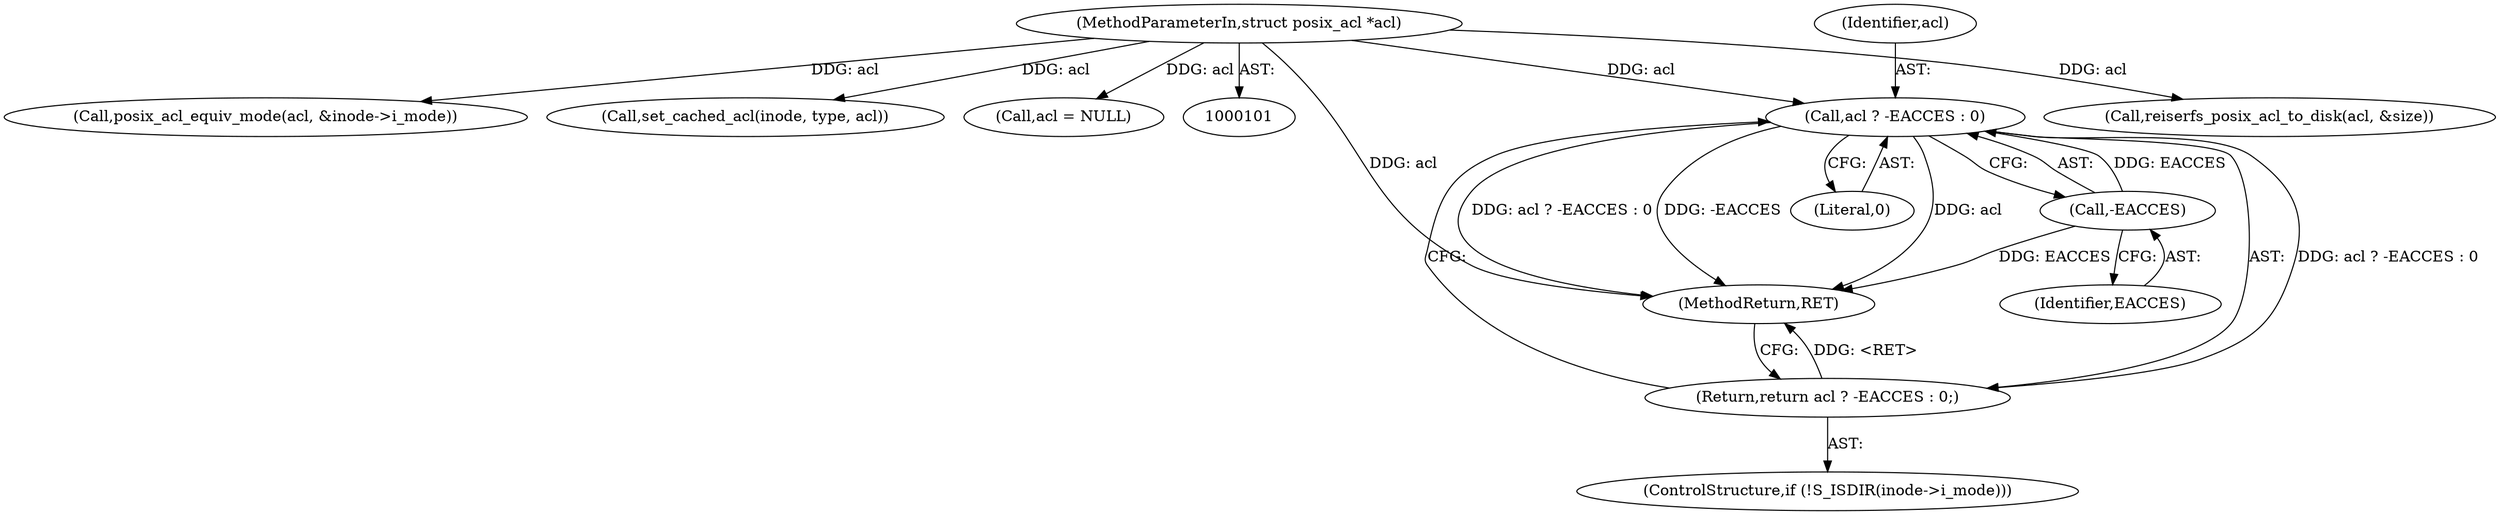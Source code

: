 digraph "0_linux_073931017b49d9458aa351605b43a7e34598caef_11@pointer" {
"1000162" [label="(Call,acl ? -EACCES : 0)"];
"1000105" [label="(MethodParameterIn,struct posix_acl *acl)"];
"1000164" [label="(Call,-EACCES)"];
"1000161" [label="(Return,return acl ? -EACCES : 0;)"];
"1000177" [label="(Call,reiserfs_posix_acl_to_disk(acl, &size))"];
"1000129" [label="(Call,posix_acl_equiv_mode(acl, &inode->i_mode))"];
"1000164" [label="(Call,-EACCES)"];
"1000163" [label="(Identifier,acl)"];
"1000224" [label="(Call,set_cached_acl(inode, type, acl))"];
"1000155" [label="(ControlStructure,if (!S_ISDIR(inode->i_mode)))"];
"1000105" [label="(MethodParameterIn,struct posix_acl *acl)"];
"1000230" [label="(MethodReturn,RET)"];
"1000161" [label="(Return,return acl ? -EACCES : 0;)"];
"1000147" [label="(Call,acl = NULL)"];
"1000165" [label="(Identifier,EACCES)"];
"1000166" [label="(Literal,0)"];
"1000162" [label="(Call,acl ? -EACCES : 0)"];
"1000162" -> "1000161"  [label="AST: "];
"1000162" -> "1000164"  [label="CFG: "];
"1000162" -> "1000166"  [label="CFG: "];
"1000163" -> "1000162"  [label="AST: "];
"1000164" -> "1000162"  [label="AST: "];
"1000166" -> "1000162"  [label="AST: "];
"1000161" -> "1000162"  [label="CFG: "];
"1000162" -> "1000230"  [label="DDG: -EACCES"];
"1000162" -> "1000230"  [label="DDG: acl"];
"1000162" -> "1000230"  [label="DDG: acl ? -EACCES : 0"];
"1000162" -> "1000161"  [label="DDG: acl ? -EACCES : 0"];
"1000105" -> "1000162"  [label="DDG: acl"];
"1000164" -> "1000162"  [label="DDG: EACCES"];
"1000105" -> "1000101"  [label="AST: "];
"1000105" -> "1000230"  [label="DDG: acl"];
"1000105" -> "1000129"  [label="DDG: acl"];
"1000105" -> "1000147"  [label="DDG: acl"];
"1000105" -> "1000177"  [label="DDG: acl"];
"1000105" -> "1000224"  [label="DDG: acl"];
"1000164" -> "1000165"  [label="CFG: "];
"1000165" -> "1000164"  [label="AST: "];
"1000164" -> "1000230"  [label="DDG: EACCES"];
"1000161" -> "1000155"  [label="AST: "];
"1000230" -> "1000161"  [label="CFG: "];
"1000161" -> "1000230"  [label="DDG: <RET>"];
}
